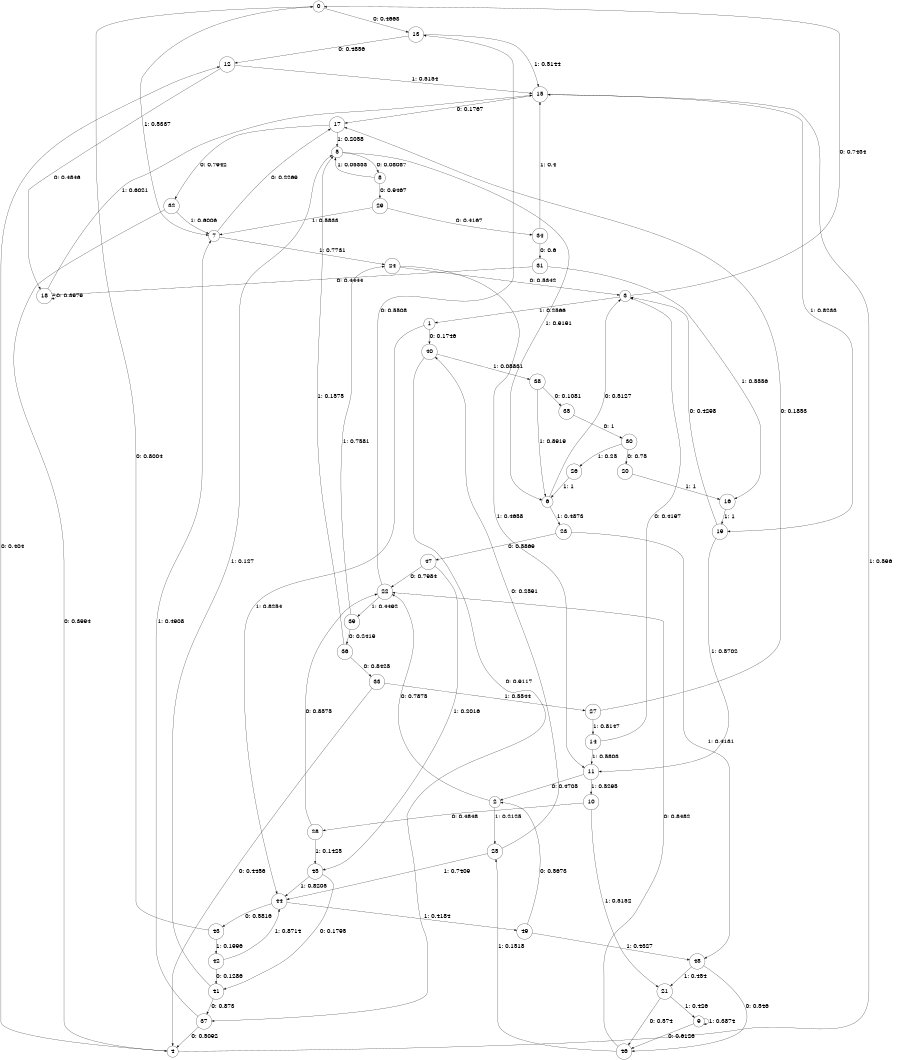 digraph "ch12faceL10" {
size = "6,8.5";
ratio = "fill";
node [shape = circle];
node [fontsize = 24];
edge [fontsize = 24];
0 -> 13 [label = "0: 0.4663   "];
0 -> 7 [label = "1: 0.5337   "];
1 -> 40 [label = "0: 0.1746   "];
1 -> 44 [label = "1: 0.8254   "];
2 -> 22 [label = "0: 0.7875   "];
2 -> 25 [label = "1: 0.2125   "];
3 -> 0 [label = "0: 0.7434   "];
3 -> 1 [label = "1: 0.2566   "];
4 -> 12 [label = "0: 0.404    "];
4 -> 15 [label = "1: 0.596    "];
5 -> 8 [label = "0: 0.08087  "];
5 -> 6 [label = "1: 0.9191   "];
6 -> 3 [label = "0: 0.5127   "];
6 -> 23 [label = "1: 0.4873   "];
7 -> 17 [label = "0: 0.2269   "];
7 -> 24 [label = "1: 0.7731   "];
8 -> 29 [label = "0: 0.9467   "];
8 -> 5 [label = "1: 0.05333  "];
9 -> 46 [label = "0: 0.6126   "];
9 -> 9 [label = "1: 0.3874   "];
10 -> 28 [label = "0: 0.4848   "];
10 -> 21 [label = "1: 0.5152   "];
11 -> 2 [label = "0: 0.4705   "];
11 -> 10 [label = "1: 0.5295   "];
12 -> 18 [label = "0: 0.4846   "];
12 -> 15 [label = "1: 0.5154   "];
13 -> 12 [label = "0: 0.4856   "];
13 -> 15 [label = "1: 0.5144   "];
14 -> 3 [label = "0: 0.4197   "];
14 -> 11 [label = "1: 0.5803   "];
15 -> 17 [label = "0: 0.1767   "];
15 -> 19 [label = "1: 0.8233   "];
16 -> 19 [label = "1: 1        "];
17 -> 32 [label = "0: 0.7942   "];
17 -> 5 [label = "1: 0.2058   "];
18 -> 18 [label = "0: 0.3979   "];
18 -> 15 [label = "1: 0.6021   "];
19 -> 3 [label = "0: 0.4298   "];
19 -> 11 [label = "1: 0.5702   "];
20 -> 16 [label = "1: 1        "];
21 -> 46 [label = "0: 0.574    "];
21 -> 9 [label = "1: 0.426    "];
22 -> 13 [label = "0: 0.5508   "];
22 -> 39 [label = "1: 0.4492   "];
23 -> 47 [label = "0: 0.5869   "];
23 -> 48 [label = "1: 0.4131   "];
24 -> 3 [label = "0: 0.5342   "];
24 -> 11 [label = "1: 0.4658   "];
25 -> 40 [label = "0: 0.2591   "];
25 -> 44 [label = "1: 0.7409   "];
26 -> 6 [label = "1: 1        "];
27 -> 17 [label = "0: 0.1853   "];
27 -> 14 [label = "1: 0.8147   "];
28 -> 22 [label = "0: 0.8575   "];
28 -> 45 [label = "1: 0.1425   "];
29 -> 34 [label = "0: 0.4167   "];
29 -> 7 [label = "1: 0.5833   "];
30 -> 20 [label = "0: 0.75     "];
30 -> 26 [label = "1: 0.25     "];
31 -> 18 [label = "0: 0.4444   "];
31 -> 16 [label = "1: 0.5556   "];
32 -> 4 [label = "0: 0.3994   "];
32 -> 7 [label = "1: 0.6006   "];
33 -> 4 [label = "0: 0.4456   "];
33 -> 27 [label = "1: 0.5544   "];
34 -> 31 [label = "0: 0.6      "];
34 -> 15 [label = "1: 0.4      "];
35 -> 30 [label = "0: 1        "];
36 -> 33 [label = "0: 0.8425   "];
36 -> 5 [label = "1: 0.1575   "];
37 -> 4 [label = "0: 0.5092   "];
37 -> 7 [label = "1: 0.4908   "];
38 -> 35 [label = "0: 0.1081   "];
38 -> 6 [label = "1: 0.8919   "];
39 -> 36 [label = "0: 0.2419   "];
39 -> 24 [label = "1: 0.7581   "];
40 -> 37 [label = "0: 0.9117   "];
40 -> 38 [label = "1: 0.08831  "];
41 -> 37 [label = "0: 0.873    "];
41 -> 5 [label = "1: 0.127    "];
42 -> 41 [label = "0: 0.1286   "];
42 -> 44 [label = "1: 0.8714   "];
43 -> 0 [label = "0: 0.8004   "];
43 -> 42 [label = "1: 0.1996   "];
44 -> 43 [label = "0: 0.5816   "];
44 -> 49 [label = "1: 0.4184   "];
45 -> 41 [label = "0: 0.1795   "];
45 -> 44 [label = "1: 0.8205   "];
46 -> 22 [label = "0: 0.8482   "];
46 -> 25 [label = "1: 0.1518   "];
47 -> 22 [label = "0: 0.7984   "];
47 -> 45 [label = "1: 0.2016   "];
48 -> 46 [label = "0: 0.546    "];
48 -> 21 [label = "1: 0.454    "];
49 -> 2 [label = "0: 0.5673   "];
49 -> 48 [label = "1: 0.4327   "];
}